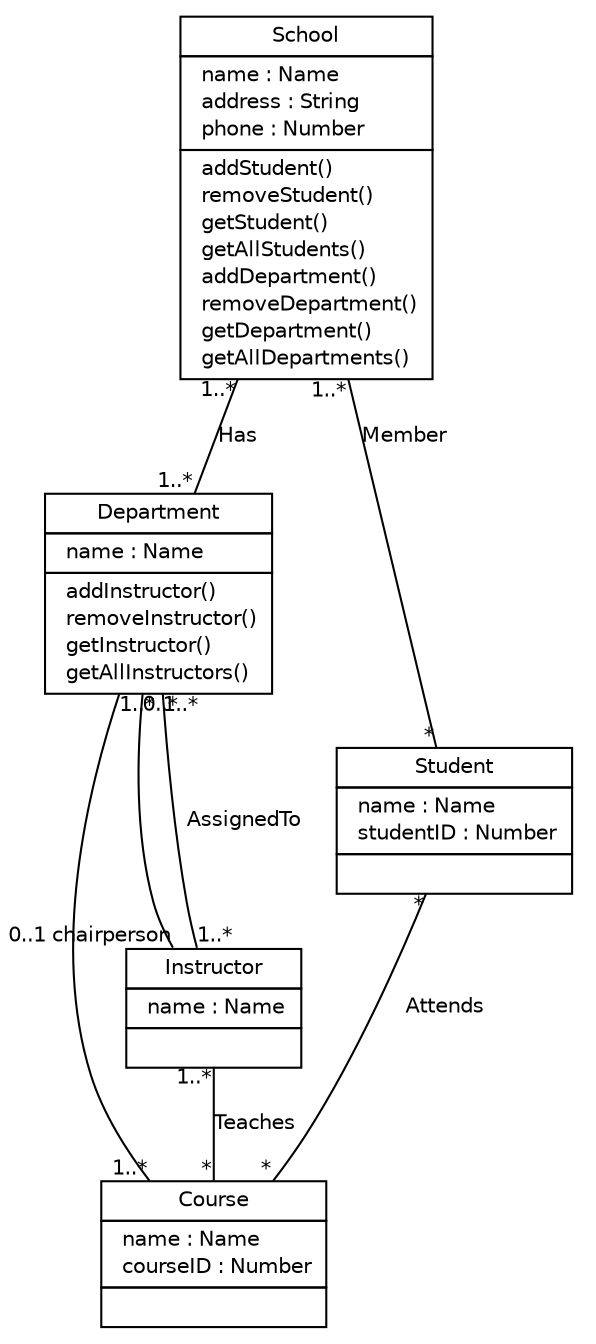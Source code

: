 #!/usr/local/bin/dot
#
# Class diagram 
# Generated by UmlGraph version 4.1 (http://www.spinellis.gr/sw/umlgraph)
#

digraph G {
	edge [fontname="Helvetica",fontsize=10,labelfontname="Helvetica",labelfontsize=10];
	node [fontname="Helvetica",fontsize=10,shape=plaintext];
	// School
	c101 [label=<<table border="0" cellborder="1" cellspacing="0" cellpadding="2" port="p"><tr><td><table border="0" cellspacing="0" cellpadding="1"><tr><td> School </td></tr></table></td></tr><tr><td><table border="0" cellspacing="0" cellpadding="1"><tr><td align="left">  name : Name </td></tr><tr><td align="left">  address : String </td></tr><tr><td align="left">  phone : Number </td></tr></table></td></tr><tr><td><table border="0" cellspacing="0" cellpadding="1"><tr><td align="left">  addStudent() </td></tr><tr><td align="left">  removeStudent() </td></tr><tr><td align="left">  getStudent() </td></tr><tr><td align="left">  getAllStudents() </td></tr><tr><td align="left">  addDepartment() </td></tr><tr><td align="left">  removeDepartment() </td></tr><tr><td align="left">  getDepartment() </td></tr><tr><td align="left">  getAllDepartments() </td></tr></table></td></tr></table>>, fontname="Helvetica", fontcolor="black", fontsize=10.0];
	// Department
	c102 [label=<<table border="0" cellborder="1" cellspacing="0" cellpadding="2" port="p"><tr><td><table border="0" cellspacing="0" cellpadding="1"><tr><td> Department </td></tr></table></td></tr><tr><td><table border="0" cellspacing="0" cellpadding="1"><tr><td align="left">  name : Name </td></tr></table></td></tr><tr><td><table border="0" cellspacing="0" cellpadding="1"><tr><td align="left">  addInstructor() </td></tr><tr><td align="left">  removeInstructor() </td></tr><tr><td align="left">  getInstructor() </td></tr><tr><td align="left">  getAllInstructors() </td></tr></table></td></tr></table>>, fontname="Helvetica", fontcolor="black", fontsize=10.0];
	// Student
	c103 [label=<<table border="0" cellborder="1" cellspacing="0" cellpadding="2" port="p"><tr><td><table border="0" cellspacing="0" cellpadding="1"><tr><td> Student </td></tr></table></td></tr><tr><td><table border="0" cellspacing="0" cellpadding="1"><tr><td align="left">  name : Name </td></tr><tr><td align="left">  studentID : Number </td></tr></table></td></tr><tr><td><table border="0" cellspacing="0" cellpadding="1"><tr><td align="left">  </td></tr></table></td></tr></table>>, fontname="Helvetica", fontcolor="black", fontsize=10.0];
	// Course
	c104 [label=<<table border="0" cellborder="1" cellspacing="0" cellpadding="2" port="p"><tr><td><table border="0" cellspacing="0" cellpadding="1"><tr><td> Course </td></tr></table></td></tr><tr><td><table border="0" cellspacing="0" cellpadding="1"><tr><td align="left">  name : Name </td></tr><tr><td align="left">  courseID : Number </td></tr></table></td></tr><tr><td><table border="0" cellspacing="0" cellpadding="1"><tr><td align="left">  </td></tr></table></td></tr></table>>, fontname="Helvetica", fontcolor="black", fontsize=10.0];
	// Instructor
	c105 [label=<<table border="0" cellborder="1" cellspacing="0" cellpadding="2" port="p"><tr><td><table border="0" cellspacing="0" cellpadding="1"><tr><td> Instructor </td></tr></table></td></tr><tr><td><table border="0" cellspacing="0" cellpadding="1"><tr><td align="left">  name : Name </td></tr></table></td></tr><tr><td><table border="0" cellspacing="0" cellpadding="1"><tr><td align="left">  </td></tr></table></td></tr></table>>, fontname="Helvetica", fontcolor="black", fontsize=10.0];
	// School has Student
	c101:p -> c103:p [taillabel="1..*", label="Member", headlabel="*", fontname="Helvetica", fontcolor="black", fontsize=10.0, color="black", arrowhead=none, arrowtail=ediamond];
	// School composed Department
	c101:p -> c102:p [taillabel="1..*", label="Has", headlabel="1..*", fontname="Helvetica", fontcolor="black", fontsize=10.0, color="black", arrowhead=none, arrowtail=diamond];
	// Department assoc Course
	c102:p -> c104:p [taillabel="1..*", label="", headlabel="1..*", fontname="Helvetica", fontcolor="black", fontsize=10.0, color="black", arrowhead=none];
	// Department assoc Instructor
	c102:p -> c105:p [taillabel="0..*", label="", headlabel="0..1 chairperson", fontname="Helvetica", fontcolor="black", fontsize=10.0, color="black", arrowhead=none];
	// Department has Instructor
	c102:p -> c105:p [taillabel="1..*", label="AssignedTo", headlabel="1..*", fontname="Helvetica", fontcolor="black", fontsize=10.0, color="black", arrowhead=none, arrowtail=ediamond];
	// Student assoc Course
	c103:p -> c104:p [taillabel="*", label="Attends", headlabel="*", fontname="Helvetica", fontcolor="black", fontsize=10.0, color="black", arrowhead=none];
	// Instructor assoc Course
	c105:p -> c104:p [taillabel="1..*", label="Teaches", headlabel="*", fontname="Helvetica", fontcolor="black", fontsize=10.0, color="black", arrowhead=none];
}

